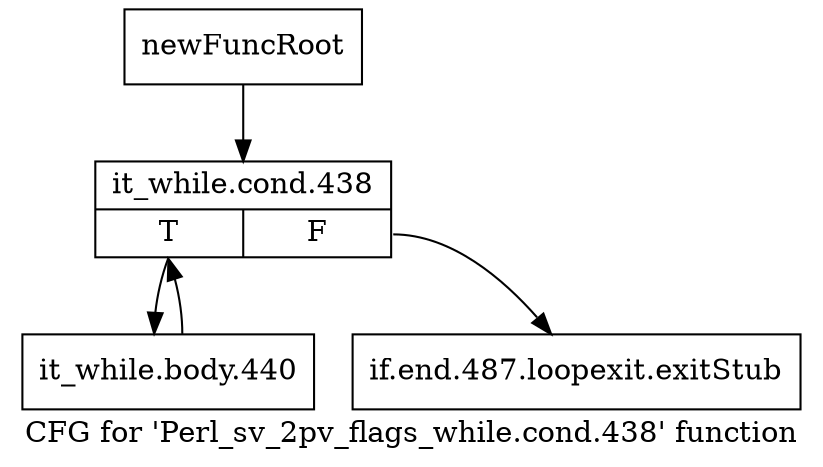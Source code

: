 digraph "CFG for 'Perl_sv_2pv_flags_while.cond.438' function" {
	label="CFG for 'Perl_sv_2pv_flags_while.cond.438' function";

	Node0x547c020 [shape=record,label="{newFuncRoot}"];
	Node0x547c020 -> Node0x547c500;
	Node0x547c070 [shape=record,label="{if.end.487.loopexit.exitStub}"];
	Node0x547c500 [shape=record,label="{it_while.cond.438|{<s0>T|<s1>F}}"];
	Node0x547c500:s0 -> Node0x547c550;
	Node0x547c500:s1 -> Node0x547c070;
	Node0x547c550 [shape=record,label="{it_while.body.440}"];
	Node0x547c550 -> Node0x547c500;
}
